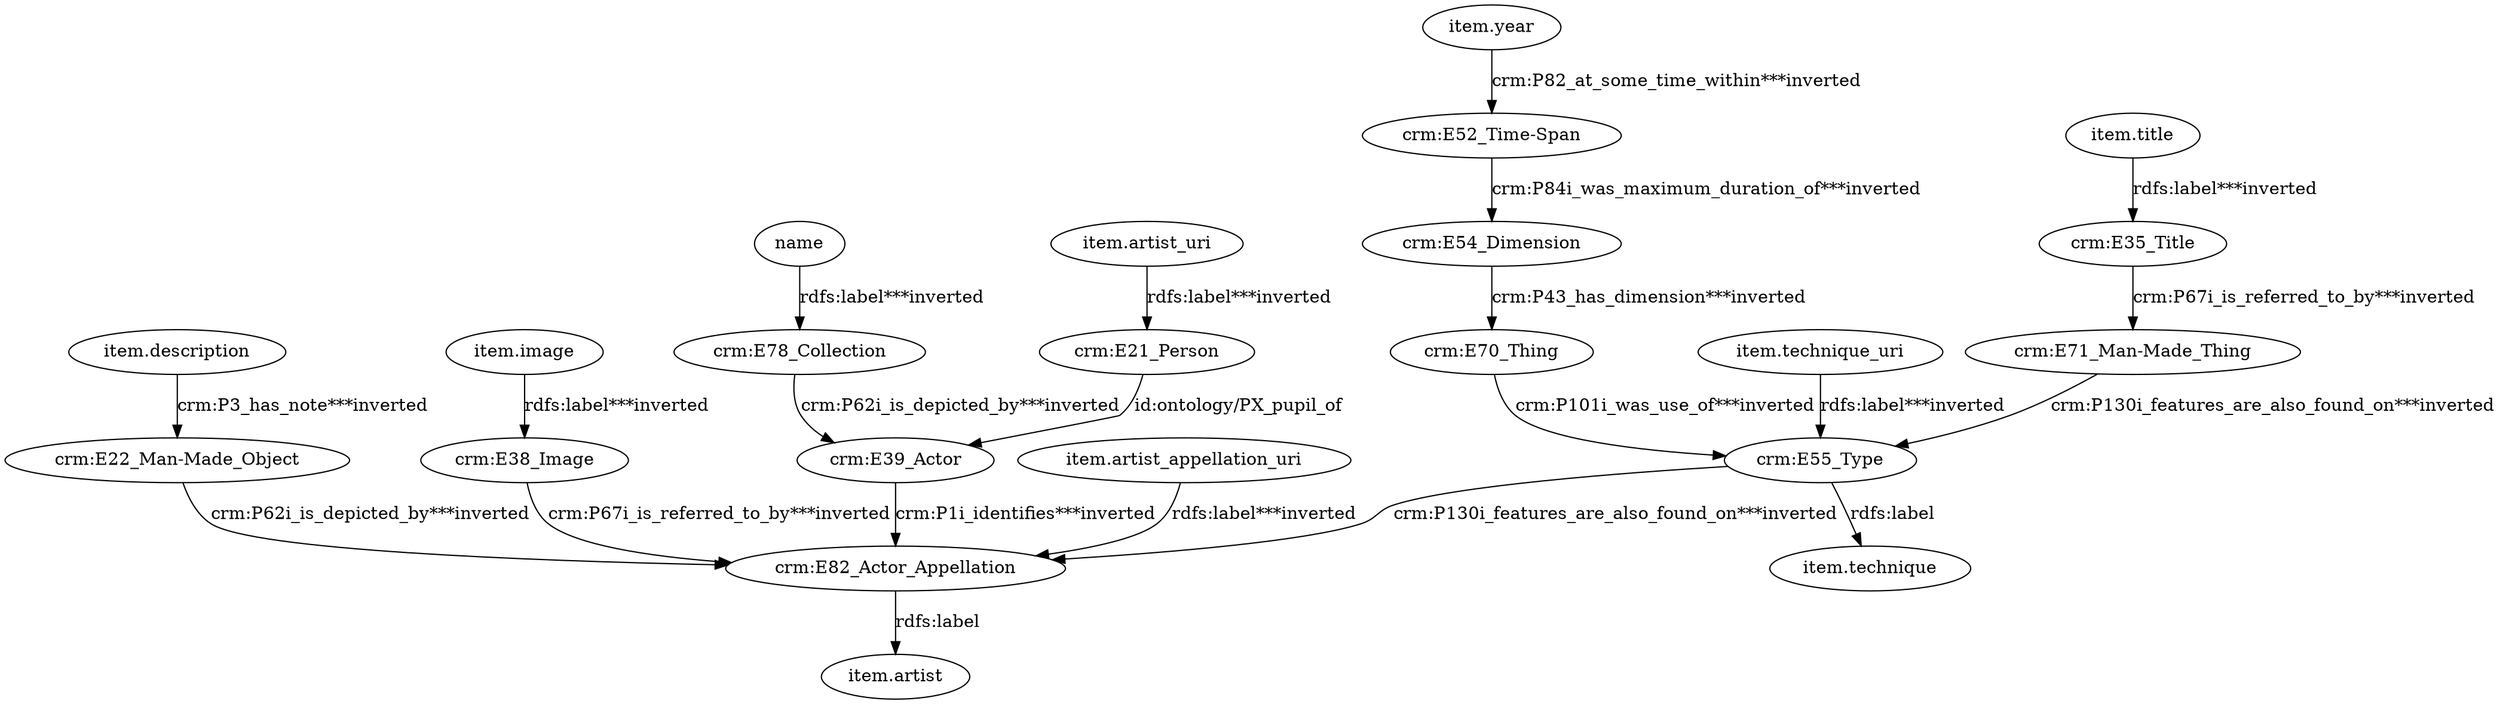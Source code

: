 digraph {
  "crm:E21_Person1" [type=class_uri,label="crm:E21_Person"]
  "crm:E39_Actor" [type=class_uri,label="crm:E39_Actor"]
  "crm:E22_Man-Made_Object1" [type=class_uri,label="crm:E22_Man-Made_Object"]
  "crm:E82_Actor_Appellation1" [type=class_uri,label="crm:E82_Actor_Appellation"]
  "crm:E35_Title1" [type=class_uri,label="crm:E35_Title"]
  "crm:E71_Man-Made_Thing" [type=class_uri,label="crm:E71_Man-Made_Thing"]
  "crm:E38_Image1" [type=class_uri,label="crm:E38_Image"]
  "crm:E52_Time-Span1" [type=class_uri,label="crm:E52_Time-Span"]
  "crm:E54_Dimension" [type=class_uri,label="crm:E54_Dimension"]
  "crm:E70_Thing" [type=class_uri,label="crm:E70_Thing"]
  "crm:E55_Type1" [type=class_uri,label="crm:E55_Type"]
  "item.technique" [type=attribute_name,label="item.technique"]
  "crm:E78_Collection1" [type=class_uri,label="crm:E78_Collection"]
  "item.artist" [type=attribute_name,label="item.artist"]
  "item.artist_appellation_uri" [type=attribute_name,label="item.artist_appellation_uri"]
  "item.artist_uri" [type=attribute_name,label="item.artist_uri"]
  "item.description" [type=attribute_name,label="item.description"]
  "item.image" [type=attribute_name,label="item.image"]
  "item.technique_uri" [type=attribute_name,label="item.technique_uri"]
  "item.title" [type=attribute_name,label="item.title"]
  "item.year" [type=attribute_name,label="item.year"]
  name [type=attribute_name,label=name]
  "crm:E21_Person1" -> "crm:E39_Actor" [label="id:ontology/PX_pupil_of",type=direct_property_uri]
  "crm:E22_Man-Made_Object1" -> "crm:E82_Actor_Appellation1" [type=inherited,label="crm:P62i_is_depicted_by***inverted"]
  "crm:E35_Title1" -> "crm:E71_Man-Made_Thing" [type=inherited,label="crm:P67i_is_referred_to_by***inverted"]
  "crm:E38_Image1" -> "crm:E82_Actor_Appellation1" [type=inherited,label="crm:P67i_is_referred_to_by***inverted"]
  "crm:E39_Actor" -> "crm:E82_Actor_Appellation1" [type=inherited,label="crm:P1i_identifies***inverted"]
  "crm:E52_Time-Span1" -> "crm:E54_Dimension" [type=direct_property_uri,label="crm:P84i_was_maximum_duration_of***inverted"]
  "crm:E54_Dimension" -> "crm:E70_Thing" [type=direct_property_uri,label="crm:P43_has_dimension***inverted"]
  "crm:E55_Type1" -> "crm:E82_Actor_Appellation1" [type=inherited,label="crm:P130i_features_are_also_found_on***inverted"]
  "crm:E55_Type1" -> "item.technique" [label="rdfs:label",type=st_property_uri]
  "crm:E70_Thing" -> "crm:E55_Type1" [type=direct_property_uri,label="crm:P101i_was_use_of***inverted"]
  "crm:E71_Man-Made_Thing" -> "crm:E55_Type1" [type=inherited,label="crm:P130i_features_are_also_found_on***inverted"]
  "crm:E78_Collection1" -> "crm:E39_Actor" [type=inherited,label="crm:P62i_is_depicted_by***inverted"]
  "crm:E82_Actor_Appellation1" -> "item.artist" [label="rdfs:label",type=st_property_uri]
  "item.artist_appellation_uri" -> "crm:E82_Actor_Appellation1" [type=st_property_uri,label="rdfs:label***inverted"]
  "item.artist_uri" -> "crm:E21_Person1" [type=st_property_uri,label="rdfs:label***inverted"]
  "item.description" -> "crm:E22_Man-Made_Object1" [type=st_property_uri,label="crm:P3_has_note***inverted"]
  "item.image" -> "crm:E38_Image1" [type=st_property_uri,label="rdfs:label***inverted"]
  "item.technique_uri" -> "crm:E55_Type1" [type=st_property_uri,label="rdfs:label***inverted"]
  "item.title" -> "crm:E35_Title1" [type=st_property_uri,label="rdfs:label***inverted"]
  "item.year" -> "crm:E52_Time-Span1" [type=st_property_uri,label="crm:P82_at_some_time_within***inverted"]
  name -> "crm:E78_Collection1" [type=st_property_uri,label="rdfs:label***inverted"]
}
